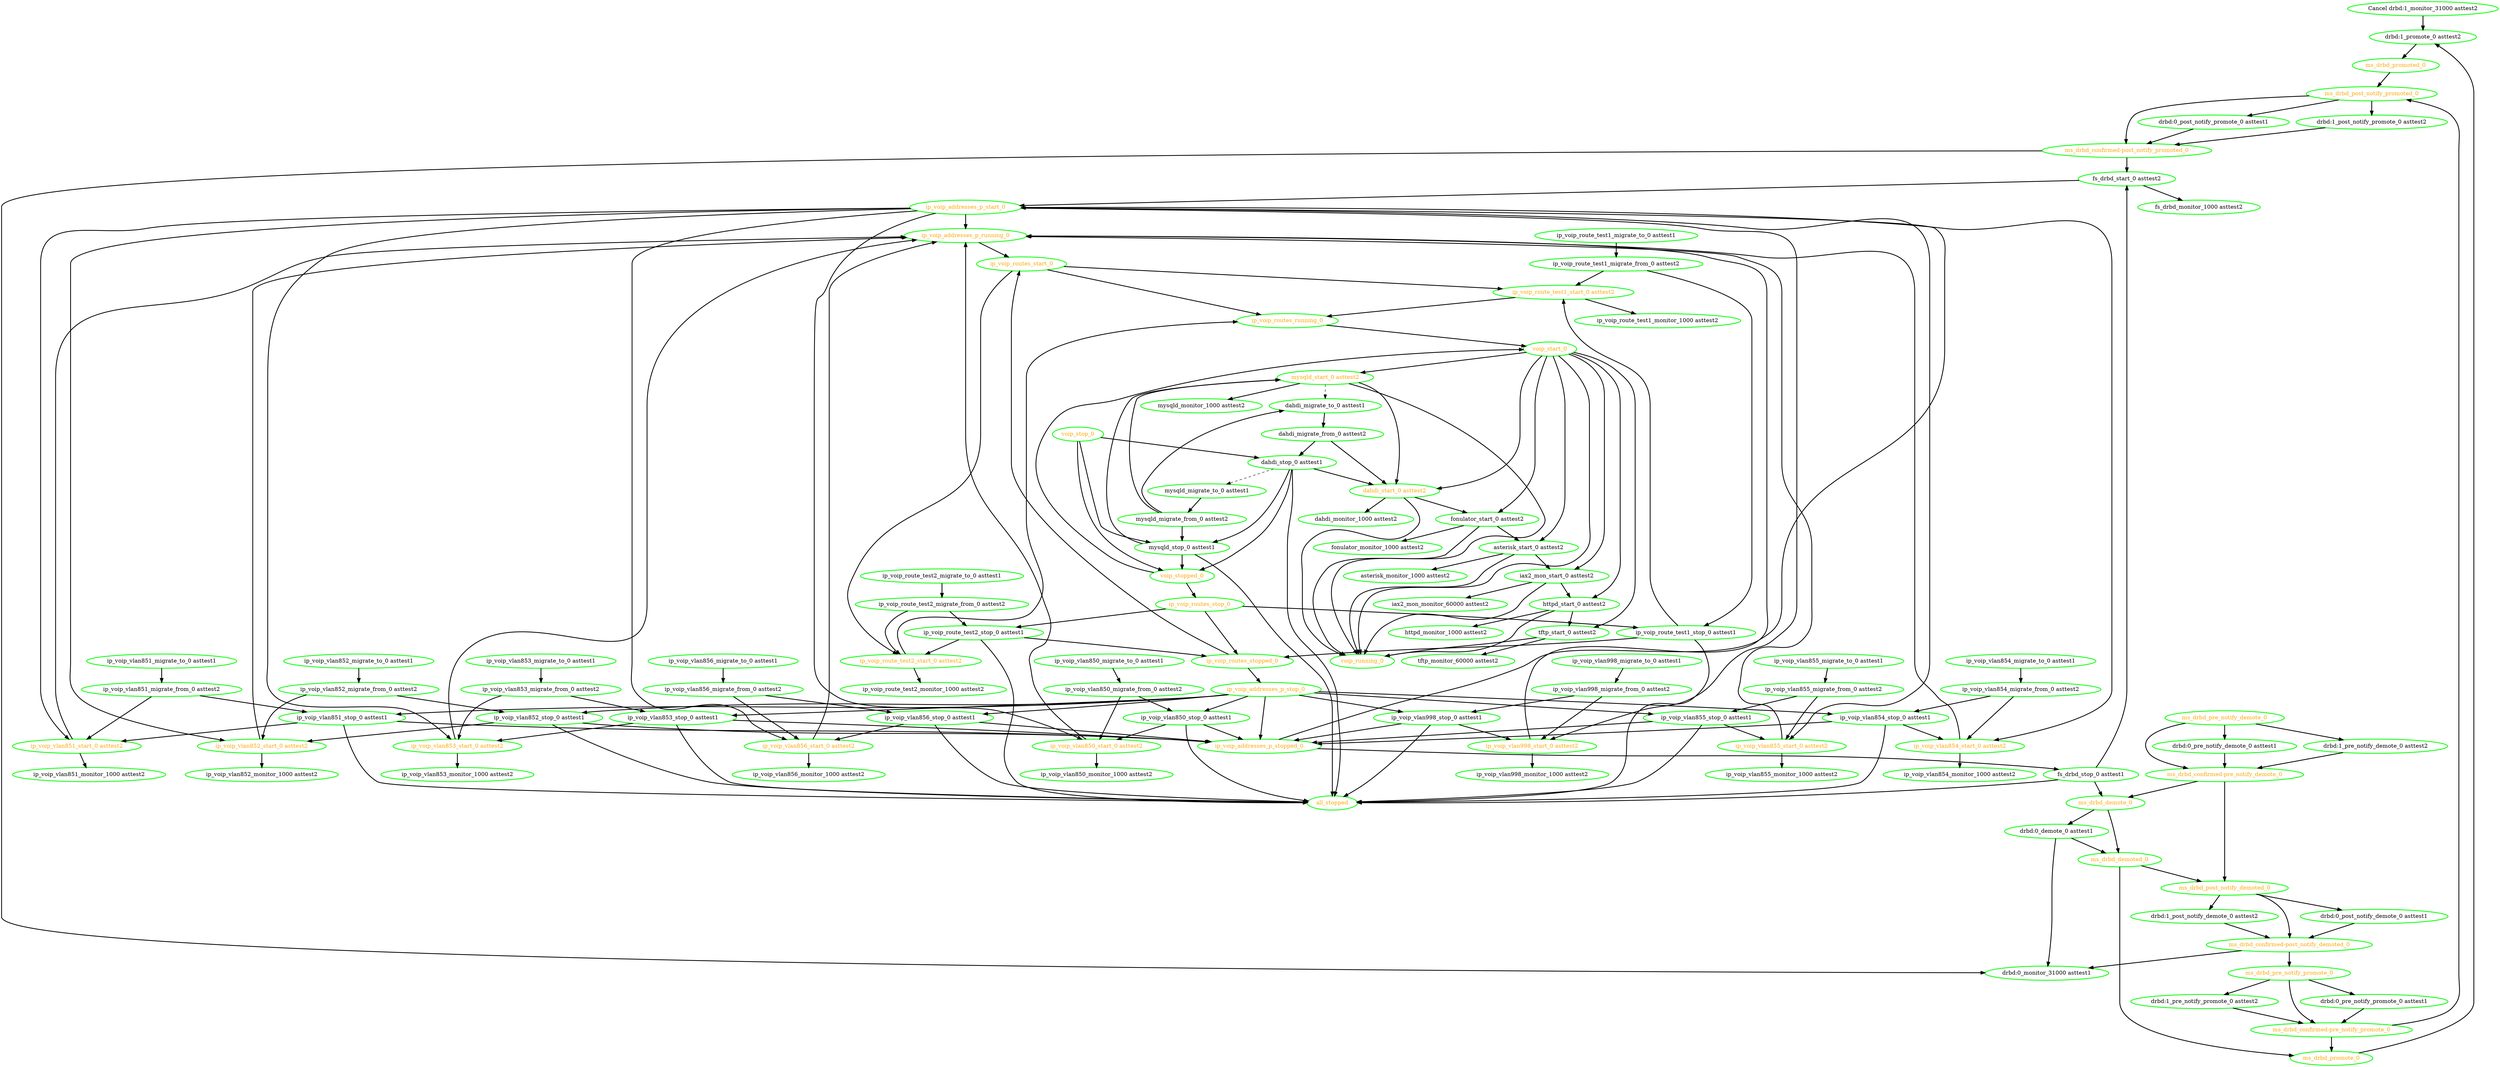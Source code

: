 digraph "g" {
"Cancel drbd:1_monitor_31000 asttest2" -> "drbd:1_promote_0 asttest2" [ style = bold]
"Cancel drbd:1_monitor_31000 asttest2" [ style=bold color="green" fontcolor="black"]
"all_stopped" [ style=bold color="green" fontcolor="orange"]
"asterisk_monitor_1000 asttest2" [ style=bold color="green" fontcolor="black"]
"asterisk_start_0 asttest2" -> "asterisk_monitor_1000 asttest2" [ style = bold]
"asterisk_start_0 asttest2" -> "iax2_mon_start_0 asttest2" [ style = bold]
"asterisk_start_0 asttest2" -> "voip_running_0" [ style = bold]
"asterisk_start_0 asttest2" [ style=bold color="green" fontcolor="black"]
"dahdi_migrate_from_0 asttest2" -> "dahdi_start_0 asttest2" [ style = bold]
"dahdi_migrate_from_0 asttest2" -> "dahdi_stop_0 asttest1" [ style = bold]
"dahdi_migrate_from_0 asttest2" [ style=bold color="green" fontcolor="black"]
"dahdi_migrate_to_0 asttest1" -> "dahdi_migrate_from_0 asttest2" [ style = bold]
"dahdi_migrate_to_0 asttest1" [ style=bold color="green" fontcolor="black"]
"dahdi_monitor_1000 asttest2" [ style=bold color="green" fontcolor="black"]
"dahdi_start_0 asttest2" -> "dahdi_monitor_1000 asttest2" [ style = bold]
"dahdi_start_0 asttest2" -> "fonulator_start_0 asttest2" [ style = bold]
"dahdi_start_0 asttest2" -> "voip_running_0" [ style = bold]
"dahdi_start_0 asttest2" [ style=bold color="green" fontcolor="orange"]
"dahdi_stop_0 asttest1" -> "all_stopped" [ style = bold]
"dahdi_stop_0 asttest1" -> "dahdi_start_0 asttest2" [ style = bold]
"dahdi_stop_0 asttest1" -> "mysqld_migrate_to_0 asttest1" [ style = dashed]
"dahdi_stop_0 asttest1" -> "mysqld_stop_0 asttest1" [ style = bold]
"dahdi_stop_0 asttest1" -> "voip_stopped_0" [ style = bold]
"dahdi_stop_0 asttest1" [ style=bold color="green" fontcolor="black"]
"drbd:0_demote_0 asttest1" -> "drbd:0_monitor_31000 asttest1" [ style = bold]
"drbd:0_demote_0 asttest1" -> "ms_drbd_demoted_0" [ style = bold]
"drbd:0_demote_0 asttest1" [ style=bold color="green" fontcolor="black"]
"drbd:0_monitor_31000 asttest1" [ style=bold color="green" fontcolor="black"]
"drbd:0_post_notify_demote_0 asttest1" -> "ms_drbd_confirmed-post_notify_demoted_0" [ style = bold]
"drbd:0_post_notify_demote_0 asttest1" [ style=bold color="green" fontcolor="black"]
"drbd:0_post_notify_promote_0 asttest1" -> "ms_drbd_confirmed-post_notify_promoted_0" [ style = bold]
"drbd:0_post_notify_promote_0 asttest1" [ style=bold color="green" fontcolor="black"]
"drbd:0_pre_notify_demote_0 asttest1" -> "ms_drbd_confirmed-pre_notify_demote_0" [ style = bold]
"drbd:0_pre_notify_demote_0 asttest1" [ style=bold color="green" fontcolor="black"]
"drbd:0_pre_notify_promote_0 asttest1" -> "ms_drbd_confirmed-pre_notify_promote_0" [ style = bold]
"drbd:0_pre_notify_promote_0 asttest1" [ style=bold color="green" fontcolor="black"]
"drbd:1_post_notify_demote_0 asttest2" -> "ms_drbd_confirmed-post_notify_demoted_0" [ style = bold]
"drbd:1_post_notify_demote_0 asttest2" [ style=bold color="green" fontcolor="black"]
"drbd:1_post_notify_promote_0 asttest2" -> "ms_drbd_confirmed-post_notify_promoted_0" [ style = bold]
"drbd:1_post_notify_promote_0 asttest2" [ style=bold color="green" fontcolor="black"]
"drbd:1_pre_notify_demote_0 asttest2" -> "ms_drbd_confirmed-pre_notify_demote_0" [ style = bold]
"drbd:1_pre_notify_demote_0 asttest2" [ style=bold color="green" fontcolor="black"]
"drbd:1_pre_notify_promote_0 asttest2" -> "ms_drbd_confirmed-pre_notify_promote_0" [ style = bold]
"drbd:1_pre_notify_promote_0 asttest2" [ style=bold color="green" fontcolor="black"]
"drbd:1_promote_0 asttest2" -> "ms_drbd_promoted_0" [ style = bold]
"drbd:1_promote_0 asttest2" [ style=bold color="green" fontcolor="black"]
"fonulator_monitor_1000 asttest2" [ style=bold color="green" fontcolor="black"]
"fonulator_start_0 asttest2" -> "asterisk_start_0 asttest2" [ style = bold]
"fonulator_start_0 asttest2" -> "fonulator_monitor_1000 asttest2" [ style = bold]
"fonulator_start_0 asttest2" -> "voip_running_0" [ style = bold]
"fonulator_start_0 asttest2" [ style=bold color="green" fontcolor="black"]
"fs_drbd_monitor_1000 asttest2" [ style=bold color="green" fontcolor="black"]
"fs_drbd_start_0 asttest2" -> "fs_drbd_monitor_1000 asttest2" [ style = bold]
"fs_drbd_start_0 asttest2" -> "ip_voip_addresses_p_start_0" [ style = bold]
"fs_drbd_start_0 asttest2" [ style=bold color="green" fontcolor="black"]
"fs_drbd_stop_0 asttest1" -> "all_stopped" [ style = bold]
"fs_drbd_stop_0 asttest1" -> "fs_drbd_start_0 asttest2" [ style = bold]
"fs_drbd_stop_0 asttest1" -> "ms_drbd_demote_0" [ style = bold]
"fs_drbd_stop_0 asttest1" [ style=bold color="green" fontcolor="black"]
"httpd_monitor_1000 asttest2" [ style=bold color="green" fontcolor="black"]
"httpd_start_0 asttest2" -> "httpd_monitor_1000 asttest2" [ style = bold]
"httpd_start_0 asttest2" -> "tftp_start_0 asttest2" [ style = bold]
"httpd_start_0 asttest2" -> "voip_running_0" [ style = bold]
"httpd_start_0 asttest2" [ style=bold color="green" fontcolor="black"]
"iax2_mon_monitor_60000 asttest2" [ style=bold color="green" fontcolor="black"]
"iax2_mon_start_0 asttest2" -> "httpd_start_0 asttest2" [ style = bold]
"iax2_mon_start_0 asttest2" -> "iax2_mon_monitor_60000 asttest2" [ style = bold]
"iax2_mon_start_0 asttest2" -> "voip_running_0" [ style = bold]
"iax2_mon_start_0 asttest2" [ style=bold color="green" fontcolor="black"]
"ip_voip_addresses_p_running_0" -> "ip_voip_routes_start_0" [ style = bold]
"ip_voip_addresses_p_running_0" [ style=bold color="green" fontcolor="orange"]
"ip_voip_addresses_p_start_0" -> "ip_voip_addresses_p_running_0" [ style = bold]
"ip_voip_addresses_p_start_0" -> "ip_voip_vlan850_start_0 asttest2" [ style = bold]
"ip_voip_addresses_p_start_0" -> "ip_voip_vlan851_start_0 asttest2" [ style = bold]
"ip_voip_addresses_p_start_0" -> "ip_voip_vlan852_start_0 asttest2" [ style = bold]
"ip_voip_addresses_p_start_0" -> "ip_voip_vlan853_start_0 asttest2" [ style = bold]
"ip_voip_addresses_p_start_0" -> "ip_voip_vlan854_start_0 asttest2" [ style = bold]
"ip_voip_addresses_p_start_0" -> "ip_voip_vlan855_start_0 asttest2" [ style = bold]
"ip_voip_addresses_p_start_0" -> "ip_voip_vlan856_start_0 asttest2" [ style = bold]
"ip_voip_addresses_p_start_0" -> "ip_voip_vlan998_start_0 asttest2" [ style = bold]
"ip_voip_addresses_p_start_0" [ style=bold color="green" fontcolor="orange"]
"ip_voip_addresses_p_stop_0" -> "ip_voip_addresses_p_stopped_0" [ style = bold]
"ip_voip_addresses_p_stop_0" -> "ip_voip_vlan850_stop_0 asttest1" [ style = bold]
"ip_voip_addresses_p_stop_0" -> "ip_voip_vlan851_stop_0 asttest1" [ style = bold]
"ip_voip_addresses_p_stop_0" -> "ip_voip_vlan852_stop_0 asttest1" [ style = bold]
"ip_voip_addresses_p_stop_0" -> "ip_voip_vlan853_stop_0 asttest1" [ style = bold]
"ip_voip_addresses_p_stop_0" -> "ip_voip_vlan854_stop_0 asttest1" [ style = bold]
"ip_voip_addresses_p_stop_0" -> "ip_voip_vlan855_stop_0 asttest1" [ style = bold]
"ip_voip_addresses_p_stop_0" -> "ip_voip_vlan856_stop_0 asttest1" [ style = bold]
"ip_voip_addresses_p_stop_0" -> "ip_voip_vlan998_stop_0 asttest1" [ style = bold]
"ip_voip_addresses_p_stop_0" [ style=bold color="green" fontcolor="orange"]
"ip_voip_addresses_p_stopped_0" -> "fs_drbd_stop_0 asttest1" [ style = bold]
"ip_voip_addresses_p_stopped_0" -> "ip_voip_addresses_p_start_0" [ style = bold]
"ip_voip_addresses_p_stopped_0" [ style=bold color="green" fontcolor="orange"]
"ip_voip_route_test1_migrate_from_0 asttest2" -> "ip_voip_route_test1_start_0 asttest2" [ style = bold]
"ip_voip_route_test1_migrate_from_0 asttest2" -> "ip_voip_route_test1_stop_0 asttest1" [ style = bold]
"ip_voip_route_test1_migrate_from_0 asttest2" [ style=bold color="green" fontcolor="black"]
"ip_voip_route_test1_migrate_to_0 asttest1" -> "ip_voip_route_test1_migrate_from_0 asttest2" [ style = bold]
"ip_voip_route_test1_migrate_to_0 asttest1" [ style=bold color="green" fontcolor="black"]
"ip_voip_route_test1_monitor_1000 asttest2" [ style=bold color="green" fontcolor="black"]
"ip_voip_route_test1_start_0 asttest2" -> "ip_voip_route_test1_monitor_1000 asttest2" [ style = bold]
"ip_voip_route_test1_start_0 asttest2" -> "ip_voip_routes_running_0" [ style = bold]
"ip_voip_route_test1_start_0 asttest2" [ style=bold color="green" fontcolor="orange"]
"ip_voip_route_test1_stop_0 asttest1" -> "all_stopped" [ style = bold]
"ip_voip_route_test1_stop_0 asttest1" -> "ip_voip_route_test1_start_0 asttest2" [ style = bold]
"ip_voip_route_test1_stop_0 asttest1" -> "ip_voip_routes_stopped_0" [ style = bold]
"ip_voip_route_test1_stop_0 asttest1" [ style=bold color="green" fontcolor="black"]
"ip_voip_route_test2_migrate_from_0 asttest2" -> "ip_voip_route_test2_start_0 asttest2" [ style = bold]
"ip_voip_route_test2_migrate_from_0 asttest2" -> "ip_voip_route_test2_stop_0 asttest1" [ style = bold]
"ip_voip_route_test2_migrate_from_0 asttest2" [ style=bold color="green" fontcolor="black"]
"ip_voip_route_test2_migrate_to_0 asttest1" -> "ip_voip_route_test2_migrate_from_0 asttest2" [ style = bold]
"ip_voip_route_test2_migrate_to_0 asttest1" [ style=bold color="green" fontcolor="black"]
"ip_voip_route_test2_monitor_1000 asttest2" [ style=bold color="green" fontcolor="black"]
"ip_voip_route_test2_start_0 asttest2" -> "ip_voip_route_test2_monitor_1000 asttest2" [ style = bold]
"ip_voip_route_test2_start_0 asttest2" -> "ip_voip_routes_running_0" [ style = bold]
"ip_voip_route_test2_start_0 asttest2" [ style=bold color="green" fontcolor="orange"]
"ip_voip_route_test2_stop_0 asttest1" -> "all_stopped" [ style = bold]
"ip_voip_route_test2_stop_0 asttest1" -> "ip_voip_route_test2_start_0 asttest2" [ style = bold]
"ip_voip_route_test2_stop_0 asttest1" -> "ip_voip_routes_stopped_0" [ style = bold]
"ip_voip_route_test2_stop_0 asttest1" [ style=bold color="green" fontcolor="black"]
"ip_voip_routes_running_0" -> "voip_start_0" [ style = bold]
"ip_voip_routes_running_0" [ style=bold color="green" fontcolor="orange"]
"ip_voip_routes_start_0" -> "ip_voip_route_test1_start_0 asttest2" [ style = bold]
"ip_voip_routes_start_0" -> "ip_voip_route_test2_start_0 asttest2" [ style = bold]
"ip_voip_routes_start_0" -> "ip_voip_routes_running_0" [ style = bold]
"ip_voip_routes_start_0" [ style=bold color="green" fontcolor="orange"]
"ip_voip_routes_stop_0" -> "ip_voip_route_test1_stop_0 asttest1" [ style = bold]
"ip_voip_routes_stop_0" -> "ip_voip_route_test2_stop_0 asttest1" [ style = bold]
"ip_voip_routes_stop_0" -> "ip_voip_routes_stopped_0" [ style = bold]
"ip_voip_routes_stop_0" [ style=bold color="green" fontcolor="orange"]
"ip_voip_routes_stopped_0" -> "ip_voip_addresses_p_stop_0" [ style = bold]
"ip_voip_routes_stopped_0" -> "ip_voip_routes_start_0" [ style = bold]
"ip_voip_routes_stopped_0" [ style=bold color="green" fontcolor="orange"]
"ip_voip_vlan850_migrate_from_0 asttest2" -> "ip_voip_vlan850_start_0 asttest2" [ style = bold]
"ip_voip_vlan850_migrate_from_0 asttest2" -> "ip_voip_vlan850_stop_0 asttest1" [ style = bold]
"ip_voip_vlan850_migrate_from_0 asttest2" [ style=bold color="green" fontcolor="black"]
"ip_voip_vlan850_migrate_to_0 asttest1" -> "ip_voip_vlan850_migrate_from_0 asttest2" [ style = bold]
"ip_voip_vlan850_migrate_to_0 asttest1" [ style=bold color="green" fontcolor="black"]
"ip_voip_vlan850_monitor_1000 asttest2" [ style=bold color="green" fontcolor="black"]
"ip_voip_vlan850_start_0 asttest2" -> "ip_voip_addresses_p_running_0" [ style = bold]
"ip_voip_vlan850_start_0 asttest2" -> "ip_voip_vlan850_monitor_1000 asttest2" [ style = bold]
"ip_voip_vlan850_start_0 asttest2" [ style=bold color="green" fontcolor="orange"]
"ip_voip_vlan850_stop_0 asttest1" -> "all_stopped" [ style = bold]
"ip_voip_vlan850_stop_0 asttest1" -> "ip_voip_addresses_p_stopped_0" [ style = bold]
"ip_voip_vlan850_stop_0 asttest1" -> "ip_voip_vlan850_start_0 asttest2" [ style = bold]
"ip_voip_vlan850_stop_0 asttest1" [ style=bold color="green" fontcolor="black"]
"ip_voip_vlan851_migrate_from_0 asttest2" -> "ip_voip_vlan851_start_0 asttest2" [ style = bold]
"ip_voip_vlan851_migrate_from_0 asttest2" -> "ip_voip_vlan851_stop_0 asttest1" [ style = bold]
"ip_voip_vlan851_migrate_from_0 asttest2" [ style=bold color="green" fontcolor="black"]
"ip_voip_vlan851_migrate_to_0 asttest1" -> "ip_voip_vlan851_migrate_from_0 asttest2" [ style = bold]
"ip_voip_vlan851_migrate_to_0 asttest1" [ style=bold color="green" fontcolor="black"]
"ip_voip_vlan851_monitor_1000 asttest2" [ style=bold color="green" fontcolor="black"]
"ip_voip_vlan851_start_0 asttest2" -> "ip_voip_addresses_p_running_0" [ style = bold]
"ip_voip_vlan851_start_0 asttest2" -> "ip_voip_vlan851_monitor_1000 asttest2" [ style = bold]
"ip_voip_vlan851_start_0 asttest2" [ style=bold color="green" fontcolor="orange"]
"ip_voip_vlan851_stop_0 asttest1" -> "all_stopped" [ style = bold]
"ip_voip_vlan851_stop_0 asttest1" -> "ip_voip_addresses_p_stopped_0" [ style = bold]
"ip_voip_vlan851_stop_0 asttest1" -> "ip_voip_vlan851_start_0 asttest2" [ style = bold]
"ip_voip_vlan851_stop_0 asttest1" [ style=bold color="green" fontcolor="black"]
"ip_voip_vlan852_migrate_from_0 asttest2" -> "ip_voip_vlan852_start_0 asttest2" [ style = bold]
"ip_voip_vlan852_migrate_from_0 asttest2" -> "ip_voip_vlan852_stop_0 asttest1" [ style = bold]
"ip_voip_vlan852_migrate_from_0 asttest2" [ style=bold color="green" fontcolor="black"]
"ip_voip_vlan852_migrate_to_0 asttest1" -> "ip_voip_vlan852_migrate_from_0 asttest2" [ style = bold]
"ip_voip_vlan852_migrate_to_0 asttest1" [ style=bold color="green" fontcolor="black"]
"ip_voip_vlan852_monitor_1000 asttest2" [ style=bold color="green" fontcolor="black"]
"ip_voip_vlan852_start_0 asttest2" -> "ip_voip_addresses_p_running_0" [ style = bold]
"ip_voip_vlan852_start_0 asttest2" -> "ip_voip_vlan852_monitor_1000 asttest2" [ style = bold]
"ip_voip_vlan852_start_0 asttest2" [ style=bold color="green" fontcolor="orange"]
"ip_voip_vlan852_stop_0 asttest1" -> "all_stopped" [ style = bold]
"ip_voip_vlan852_stop_0 asttest1" -> "ip_voip_addresses_p_stopped_0" [ style = bold]
"ip_voip_vlan852_stop_0 asttest1" -> "ip_voip_vlan852_start_0 asttest2" [ style = bold]
"ip_voip_vlan852_stop_0 asttest1" [ style=bold color="green" fontcolor="black"]
"ip_voip_vlan853_migrate_from_0 asttest2" -> "ip_voip_vlan853_start_0 asttest2" [ style = bold]
"ip_voip_vlan853_migrate_from_0 asttest2" -> "ip_voip_vlan853_stop_0 asttest1" [ style = bold]
"ip_voip_vlan853_migrate_from_0 asttest2" [ style=bold color="green" fontcolor="black"]
"ip_voip_vlan853_migrate_to_0 asttest1" -> "ip_voip_vlan853_migrate_from_0 asttest2" [ style = bold]
"ip_voip_vlan853_migrate_to_0 asttest1" [ style=bold color="green" fontcolor="black"]
"ip_voip_vlan853_monitor_1000 asttest2" [ style=bold color="green" fontcolor="black"]
"ip_voip_vlan853_start_0 asttest2" -> "ip_voip_addresses_p_running_0" [ style = bold]
"ip_voip_vlan853_start_0 asttest2" -> "ip_voip_vlan853_monitor_1000 asttest2" [ style = bold]
"ip_voip_vlan853_start_0 asttest2" [ style=bold color="green" fontcolor="orange"]
"ip_voip_vlan853_stop_0 asttest1" -> "all_stopped" [ style = bold]
"ip_voip_vlan853_stop_0 asttest1" -> "ip_voip_addresses_p_stopped_0" [ style = bold]
"ip_voip_vlan853_stop_0 asttest1" -> "ip_voip_vlan853_start_0 asttest2" [ style = bold]
"ip_voip_vlan853_stop_0 asttest1" [ style=bold color="green" fontcolor="black"]
"ip_voip_vlan854_migrate_from_0 asttest2" -> "ip_voip_vlan854_start_0 asttest2" [ style = bold]
"ip_voip_vlan854_migrate_from_0 asttest2" -> "ip_voip_vlan854_stop_0 asttest1" [ style = bold]
"ip_voip_vlan854_migrate_from_0 asttest2" [ style=bold color="green" fontcolor="black"]
"ip_voip_vlan854_migrate_to_0 asttest1" -> "ip_voip_vlan854_migrate_from_0 asttest2" [ style = bold]
"ip_voip_vlan854_migrate_to_0 asttest1" [ style=bold color="green" fontcolor="black"]
"ip_voip_vlan854_monitor_1000 asttest2" [ style=bold color="green" fontcolor="black"]
"ip_voip_vlan854_start_0 asttest2" -> "ip_voip_addresses_p_running_0" [ style = bold]
"ip_voip_vlan854_start_0 asttest2" -> "ip_voip_vlan854_monitor_1000 asttest2" [ style = bold]
"ip_voip_vlan854_start_0 asttest2" [ style=bold color="green" fontcolor="orange"]
"ip_voip_vlan854_stop_0 asttest1" -> "all_stopped" [ style = bold]
"ip_voip_vlan854_stop_0 asttest1" -> "ip_voip_addresses_p_stopped_0" [ style = bold]
"ip_voip_vlan854_stop_0 asttest1" -> "ip_voip_vlan854_start_0 asttest2" [ style = bold]
"ip_voip_vlan854_stop_0 asttest1" [ style=bold color="green" fontcolor="black"]
"ip_voip_vlan855_migrate_from_0 asttest2" -> "ip_voip_vlan855_start_0 asttest2" [ style = bold]
"ip_voip_vlan855_migrate_from_0 asttest2" -> "ip_voip_vlan855_stop_0 asttest1" [ style = bold]
"ip_voip_vlan855_migrate_from_0 asttest2" [ style=bold color="green" fontcolor="black"]
"ip_voip_vlan855_migrate_to_0 asttest1" -> "ip_voip_vlan855_migrate_from_0 asttest2" [ style = bold]
"ip_voip_vlan855_migrate_to_0 asttest1" [ style=bold color="green" fontcolor="black"]
"ip_voip_vlan855_monitor_1000 asttest2" [ style=bold color="green" fontcolor="black"]
"ip_voip_vlan855_start_0 asttest2" -> "ip_voip_addresses_p_running_0" [ style = bold]
"ip_voip_vlan855_start_0 asttest2" -> "ip_voip_vlan855_monitor_1000 asttest2" [ style = bold]
"ip_voip_vlan855_start_0 asttest2" [ style=bold color="green" fontcolor="orange"]
"ip_voip_vlan855_stop_0 asttest1" -> "all_stopped" [ style = bold]
"ip_voip_vlan855_stop_0 asttest1" -> "ip_voip_addresses_p_stopped_0" [ style = bold]
"ip_voip_vlan855_stop_0 asttest1" -> "ip_voip_vlan855_start_0 asttest2" [ style = bold]
"ip_voip_vlan855_stop_0 asttest1" [ style=bold color="green" fontcolor="black"]
"ip_voip_vlan856_migrate_from_0 asttest2" -> "ip_voip_vlan856_start_0 asttest2" [ style = bold]
"ip_voip_vlan856_migrate_from_0 asttest2" -> "ip_voip_vlan856_stop_0 asttest1" [ style = bold]
"ip_voip_vlan856_migrate_from_0 asttest2" [ style=bold color="green" fontcolor="black"]
"ip_voip_vlan856_migrate_to_0 asttest1" -> "ip_voip_vlan856_migrate_from_0 asttest2" [ style = bold]
"ip_voip_vlan856_migrate_to_0 asttest1" [ style=bold color="green" fontcolor="black"]
"ip_voip_vlan856_monitor_1000 asttest2" [ style=bold color="green" fontcolor="black"]
"ip_voip_vlan856_start_0 asttest2" -> "ip_voip_addresses_p_running_0" [ style = bold]
"ip_voip_vlan856_start_0 asttest2" -> "ip_voip_vlan856_monitor_1000 asttest2" [ style = bold]
"ip_voip_vlan856_start_0 asttest2" [ style=bold color="green" fontcolor="orange"]
"ip_voip_vlan856_stop_0 asttest1" -> "all_stopped" [ style = bold]
"ip_voip_vlan856_stop_0 asttest1" -> "ip_voip_addresses_p_stopped_0" [ style = bold]
"ip_voip_vlan856_stop_0 asttest1" -> "ip_voip_vlan856_start_0 asttest2" [ style = bold]
"ip_voip_vlan856_stop_0 asttest1" [ style=bold color="green" fontcolor="black"]
"ip_voip_vlan998_migrate_from_0 asttest2" -> "ip_voip_vlan998_start_0 asttest2" [ style = bold]
"ip_voip_vlan998_migrate_from_0 asttest2" -> "ip_voip_vlan998_stop_0 asttest1" [ style = bold]
"ip_voip_vlan998_migrate_from_0 asttest2" [ style=bold color="green" fontcolor="black"]
"ip_voip_vlan998_migrate_to_0 asttest1" -> "ip_voip_vlan998_migrate_from_0 asttest2" [ style = bold]
"ip_voip_vlan998_migrate_to_0 asttest1" [ style=bold color="green" fontcolor="black"]
"ip_voip_vlan998_monitor_1000 asttest2" [ style=bold color="green" fontcolor="black"]
"ip_voip_vlan998_start_0 asttest2" -> "ip_voip_addresses_p_running_0" [ style = bold]
"ip_voip_vlan998_start_0 asttest2" -> "ip_voip_vlan998_monitor_1000 asttest2" [ style = bold]
"ip_voip_vlan998_start_0 asttest2" [ style=bold color="green" fontcolor="orange"]
"ip_voip_vlan998_stop_0 asttest1" -> "all_stopped" [ style = bold]
"ip_voip_vlan998_stop_0 asttest1" -> "ip_voip_addresses_p_stopped_0" [ style = bold]
"ip_voip_vlan998_stop_0 asttest1" -> "ip_voip_vlan998_start_0 asttest2" [ style = bold]
"ip_voip_vlan998_stop_0 asttest1" [ style=bold color="green" fontcolor="black"]
"ms_drbd_confirmed-post_notify_demoted_0" -> "drbd:0_monitor_31000 asttest1" [ style = bold]
"ms_drbd_confirmed-post_notify_demoted_0" -> "ms_drbd_pre_notify_promote_0" [ style = bold]
"ms_drbd_confirmed-post_notify_demoted_0" [ style=bold color="green" fontcolor="orange"]
"ms_drbd_confirmed-post_notify_promoted_0" -> "drbd:0_monitor_31000 asttest1" [ style = bold]
"ms_drbd_confirmed-post_notify_promoted_0" -> "fs_drbd_start_0 asttest2" [ style = bold]
"ms_drbd_confirmed-post_notify_promoted_0" [ style=bold color="green" fontcolor="orange"]
"ms_drbd_confirmed-pre_notify_demote_0" -> "ms_drbd_demote_0" [ style = bold]
"ms_drbd_confirmed-pre_notify_demote_0" -> "ms_drbd_post_notify_demoted_0" [ style = bold]
"ms_drbd_confirmed-pre_notify_demote_0" [ style=bold color="green" fontcolor="orange"]
"ms_drbd_confirmed-pre_notify_promote_0" -> "ms_drbd_post_notify_promoted_0" [ style = bold]
"ms_drbd_confirmed-pre_notify_promote_0" -> "ms_drbd_promote_0" [ style = bold]
"ms_drbd_confirmed-pre_notify_promote_0" [ style=bold color="green" fontcolor="orange"]
"ms_drbd_demote_0" -> "drbd:0_demote_0 asttest1" [ style = bold]
"ms_drbd_demote_0" -> "ms_drbd_demoted_0" [ style = bold]
"ms_drbd_demote_0" [ style=bold color="green" fontcolor="orange"]
"ms_drbd_demoted_0" -> "ms_drbd_post_notify_demoted_0" [ style = bold]
"ms_drbd_demoted_0" -> "ms_drbd_promote_0" [ style = bold]
"ms_drbd_demoted_0" [ style=bold color="green" fontcolor="orange"]
"ms_drbd_post_notify_demoted_0" -> "drbd:0_post_notify_demote_0 asttest1" [ style = bold]
"ms_drbd_post_notify_demoted_0" -> "drbd:1_post_notify_demote_0 asttest2" [ style = bold]
"ms_drbd_post_notify_demoted_0" -> "ms_drbd_confirmed-post_notify_demoted_0" [ style = bold]
"ms_drbd_post_notify_demoted_0" [ style=bold color="green" fontcolor="orange"]
"ms_drbd_post_notify_promoted_0" -> "drbd:0_post_notify_promote_0 asttest1" [ style = bold]
"ms_drbd_post_notify_promoted_0" -> "drbd:1_post_notify_promote_0 asttest2" [ style = bold]
"ms_drbd_post_notify_promoted_0" -> "ms_drbd_confirmed-post_notify_promoted_0" [ style = bold]
"ms_drbd_post_notify_promoted_0" [ style=bold color="green" fontcolor="orange"]
"ms_drbd_pre_notify_demote_0" -> "drbd:0_pre_notify_demote_0 asttest1" [ style = bold]
"ms_drbd_pre_notify_demote_0" -> "drbd:1_pre_notify_demote_0 asttest2" [ style = bold]
"ms_drbd_pre_notify_demote_0" -> "ms_drbd_confirmed-pre_notify_demote_0" [ style = bold]
"ms_drbd_pre_notify_demote_0" [ style=bold color="green" fontcolor="orange"]
"ms_drbd_pre_notify_promote_0" -> "drbd:0_pre_notify_promote_0 asttest1" [ style = bold]
"ms_drbd_pre_notify_promote_0" -> "drbd:1_pre_notify_promote_0 asttest2" [ style = bold]
"ms_drbd_pre_notify_promote_0" -> "ms_drbd_confirmed-pre_notify_promote_0" [ style = bold]
"ms_drbd_pre_notify_promote_0" [ style=bold color="green" fontcolor="orange"]
"ms_drbd_promote_0" -> "drbd:1_promote_0 asttest2" [ style = bold]
"ms_drbd_promote_0" [ style=bold color="green" fontcolor="orange"]
"ms_drbd_promoted_0" -> "ms_drbd_post_notify_promoted_0" [ style = bold]
"ms_drbd_promoted_0" [ style=bold color="green" fontcolor="orange"]
"mysqld_migrate_from_0 asttest2" -> "dahdi_migrate_to_0 asttest1" [ style = bold]
"mysqld_migrate_from_0 asttest2" -> "mysqld_start_0 asttest2" [ style = bold]
"mysqld_migrate_from_0 asttest2" -> "mysqld_stop_0 asttest1" [ style = bold]
"mysqld_migrate_from_0 asttest2" [ style=bold color="green" fontcolor="black"]
"mysqld_migrate_to_0 asttest1" -> "mysqld_migrate_from_0 asttest2" [ style = bold]
"mysqld_migrate_to_0 asttest1" [ style=bold color="green" fontcolor="black"]
"mysqld_monitor_1000 asttest2" [ style=bold color="green" fontcolor="black"]
"mysqld_start_0 asttest2" -> "dahdi_migrate_to_0 asttest1" [ style = dashed]
"mysqld_start_0 asttest2" -> "dahdi_start_0 asttest2" [ style = bold]
"mysqld_start_0 asttest2" -> "mysqld_monitor_1000 asttest2" [ style = bold]
"mysqld_start_0 asttest2" -> "voip_running_0" [ style = bold]
"mysqld_start_0 asttest2" [ style=bold color="green" fontcolor="orange"]
"mysqld_stop_0 asttest1" -> "all_stopped" [ style = bold]
"mysqld_stop_0 asttest1" -> "mysqld_start_0 asttest2" [ style = bold]
"mysqld_stop_0 asttest1" -> "voip_stopped_0" [ style = bold]
"mysqld_stop_0 asttest1" [ style=bold color="green" fontcolor="black"]
"tftp_monitor_60000 asttest2" [ style=bold color="green" fontcolor="black"]
"tftp_start_0 asttest2" -> "tftp_monitor_60000 asttest2" [ style = bold]
"tftp_start_0 asttest2" -> "voip_running_0" [ style = bold]
"tftp_start_0 asttest2" [ style=bold color="green" fontcolor="black"]
"voip_running_0" [ style=bold color="green" fontcolor="orange"]
"voip_start_0" -> "asterisk_start_0 asttest2" [ style = bold]
"voip_start_0" -> "dahdi_start_0 asttest2" [ style = bold]
"voip_start_0" -> "fonulator_start_0 asttest2" [ style = bold]
"voip_start_0" -> "httpd_start_0 asttest2" [ style = bold]
"voip_start_0" -> "iax2_mon_start_0 asttest2" [ style = bold]
"voip_start_0" -> "mysqld_start_0 asttest2" [ style = bold]
"voip_start_0" -> "tftp_start_0 asttest2" [ style = bold]
"voip_start_0" -> "voip_running_0" [ style = bold]
"voip_start_0" [ style=bold color="green" fontcolor="orange"]
"voip_stop_0" -> "dahdi_stop_0 asttest1" [ style = bold]
"voip_stop_0" -> "mysqld_stop_0 asttest1" [ style = bold]
"voip_stop_0" -> "voip_stopped_0" [ style = bold]
"voip_stop_0" [ style=bold color="green" fontcolor="orange"]
"voip_stopped_0" -> "ip_voip_routes_stop_0" [ style = bold]
"voip_stopped_0" -> "voip_start_0" [ style = bold]
"voip_stopped_0" [ style=bold color="green" fontcolor="orange"]
}
